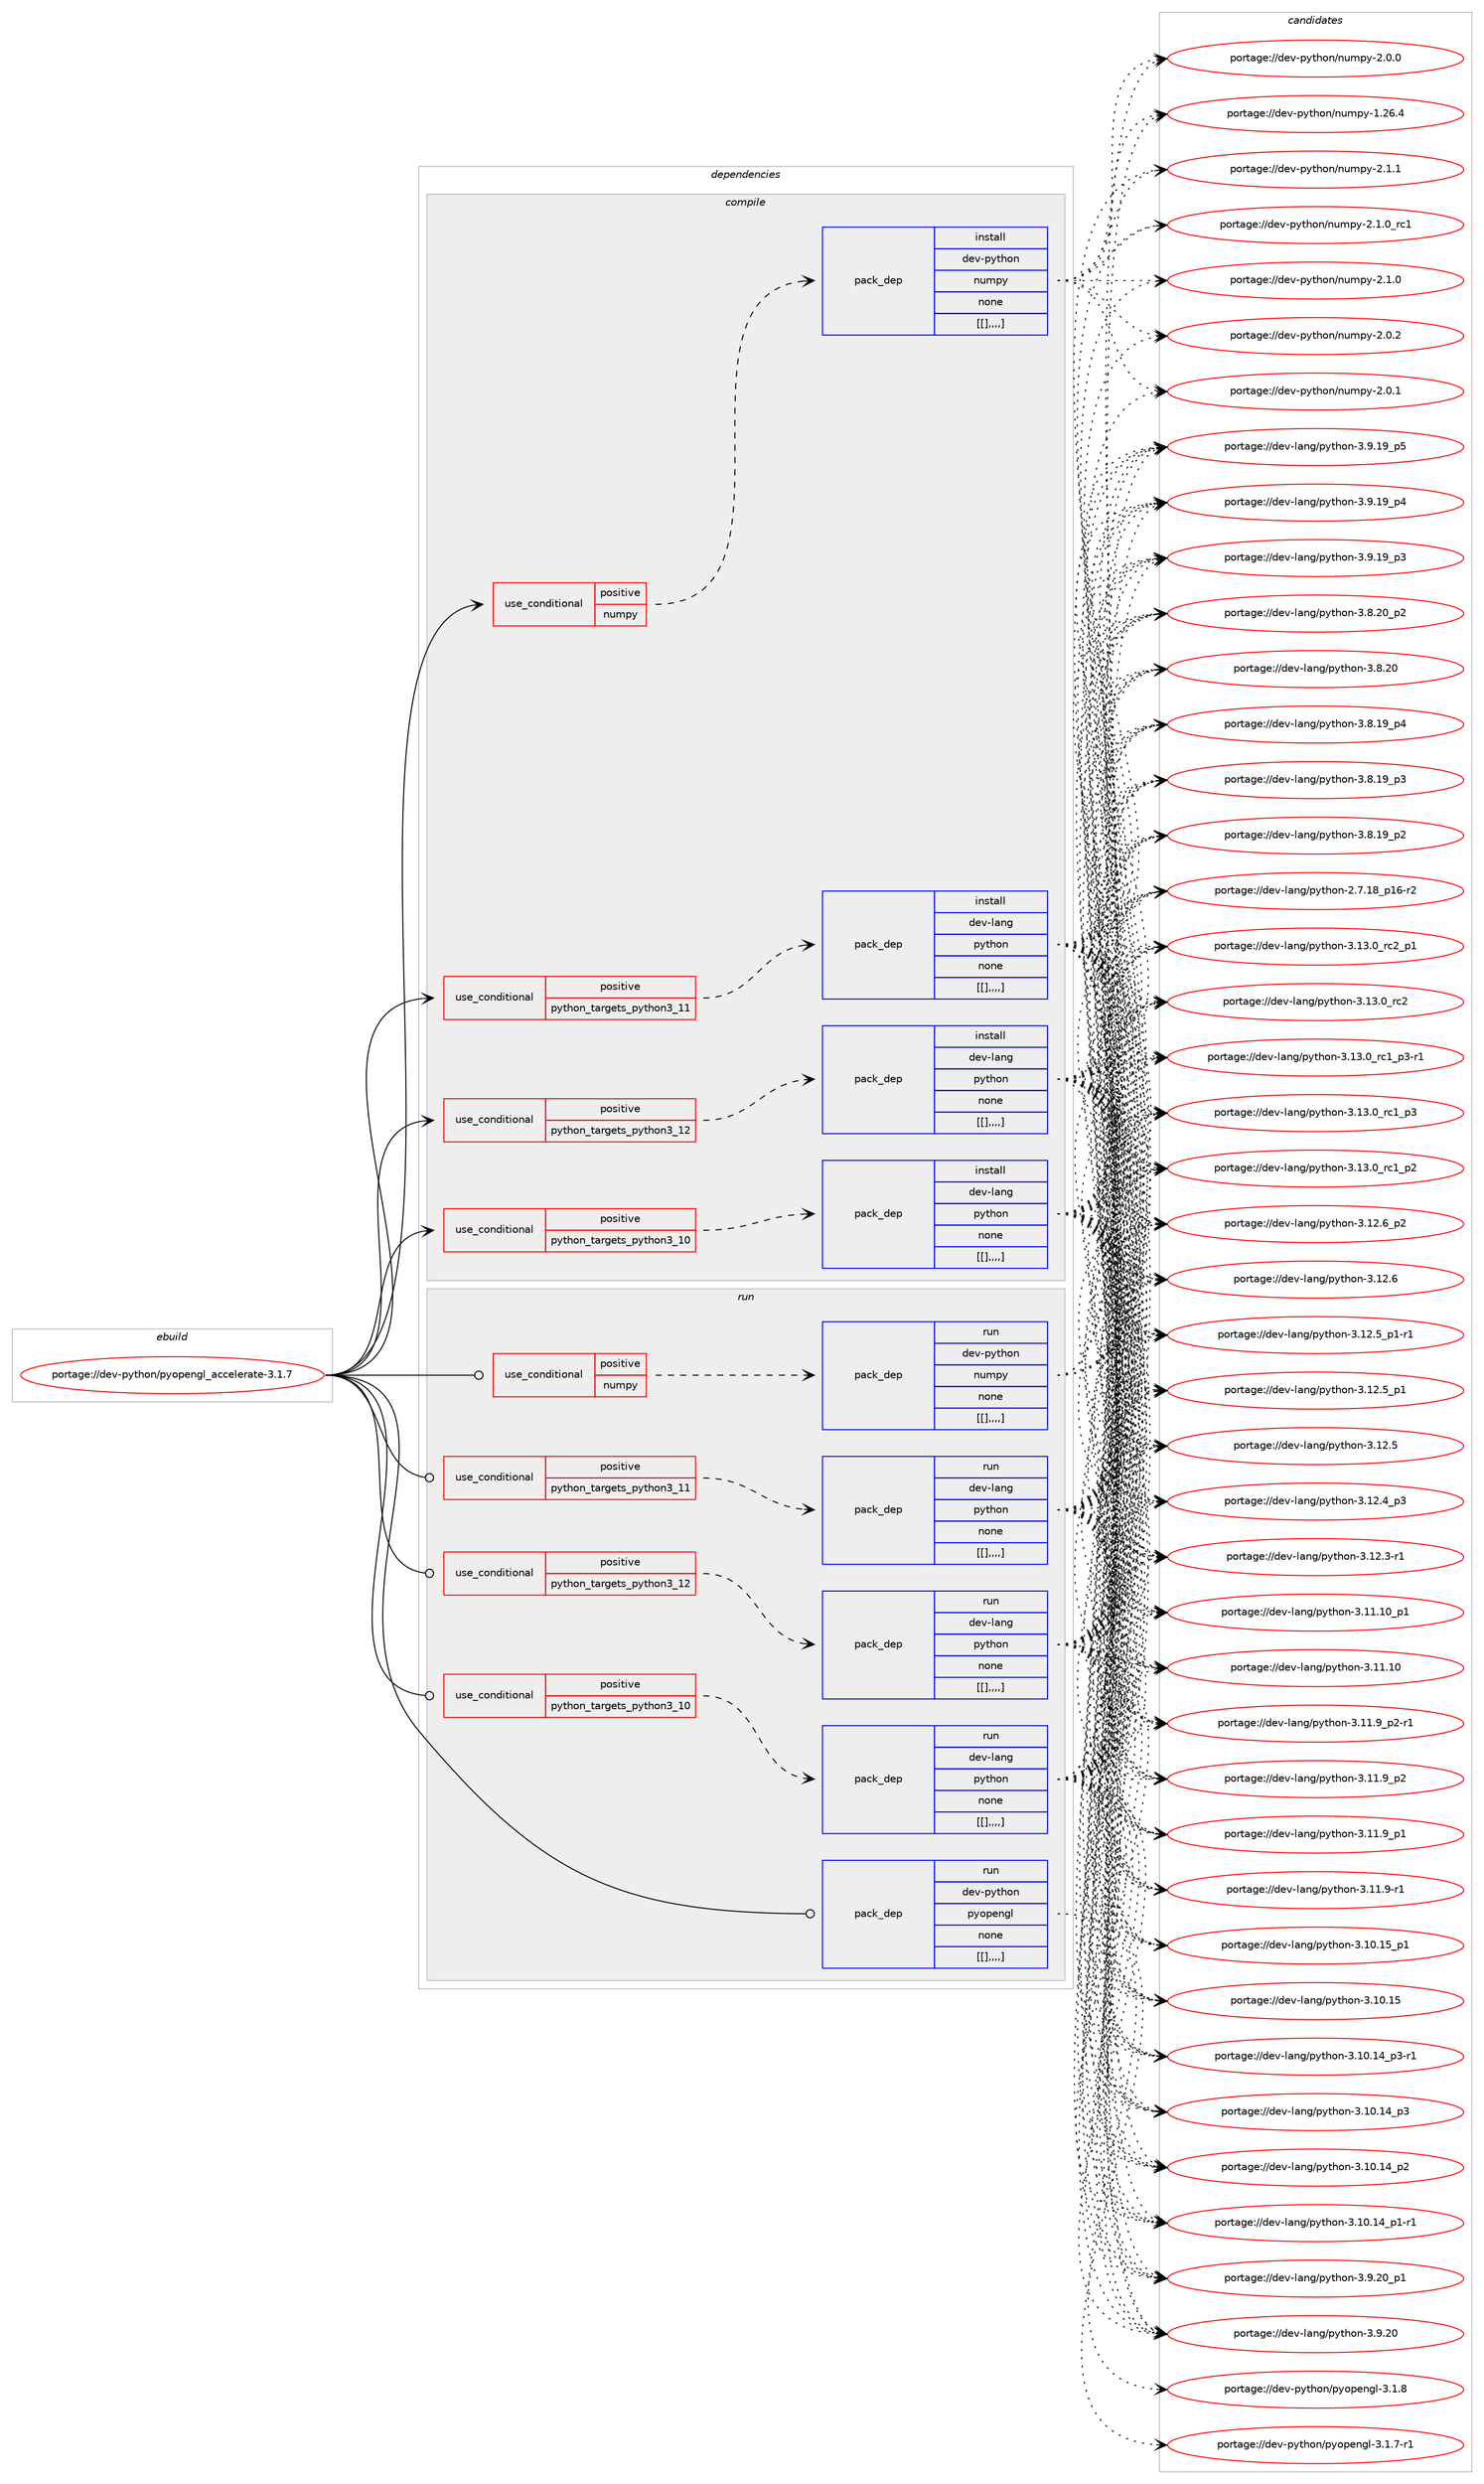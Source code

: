 digraph prolog {

# *************
# Graph options
# *************

newrank=true;
concentrate=true;
compound=true;
graph [rankdir=LR,fontname=Helvetica,fontsize=10,ranksep=1.5];#, ranksep=2.5, nodesep=0.2];
edge  [arrowhead=vee];
node  [fontname=Helvetica,fontsize=10];

# **********
# The ebuild
# **********

subgraph cluster_leftcol {
color=gray;
label=<<i>ebuild</i>>;
id [label="portage://dev-python/pyopengl_accelerate-3.1.7", color=red, width=4, href="../dev-python/pyopengl_accelerate-3.1.7.svg"];
}

# ****************
# The dependencies
# ****************

subgraph cluster_midcol {
color=gray;
label=<<i>dependencies</i>>;
subgraph cluster_compile {
fillcolor="#eeeeee";
style=filled;
label=<<i>compile</i>>;
subgraph cond38733 {
dependency159990 [label=<<TABLE BORDER="0" CELLBORDER="1" CELLSPACING="0" CELLPADDING="4"><TR><TD ROWSPAN="3" CELLPADDING="10">use_conditional</TD></TR><TR><TD>positive</TD></TR><TR><TD>numpy</TD></TR></TABLE>>, shape=none, color=red];
subgraph pack120032 {
dependency159991 [label=<<TABLE BORDER="0" CELLBORDER="1" CELLSPACING="0" CELLPADDING="4" WIDTH="220"><TR><TD ROWSPAN="6" CELLPADDING="30">pack_dep</TD></TR><TR><TD WIDTH="110">install</TD></TR><TR><TD>dev-python</TD></TR><TR><TD>numpy</TD></TR><TR><TD>none</TD></TR><TR><TD>[[],,,,]</TD></TR></TABLE>>, shape=none, color=blue];
}
dependency159990:e -> dependency159991:w [weight=20,style="dashed",arrowhead="vee"];
}
id:e -> dependency159990:w [weight=20,style="solid",arrowhead="vee"];
subgraph cond38734 {
dependency159992 [label=<<TABLE BORDER="0" CELLBORDER="1" CELLSPACING="0" CELLPADDING="4"><TR><TD ROWSPAN="3" CELLPADDING="10">use_conditional</TD></TR><TR><TD>positive</TD></TR><TR><TD>python_targets_python3_10</TD></TR></TABLE>>, shape=none, color=red];
subgraph pack120033 {
dependency159993 [label=<<TABLE BORDER="0" CELLBORDER="1" CELLSPACING="0" CELLPADDING="4" WIDTH="220"><TR><TD ROWSPAN="6" CELLPADDING="30">pack_dep</TD></TR><TR><TD WIDTH="110">install</TD></TR><TR><TD>dev-lang</TD></TR><TR><TD>python</TD></TR><TR><TD>none</TD></TR><TR><TD>[[],,,,]</TD></TR></TABLE>>, shape=none, color=blue];
}
dependency159992:e -> dependency159993:w [weight=20,style="dashed",arrowhead="vee"];
}
id:e -> dependency159992:w [weight=20,style="solid",arrowhead="vee"];
subgraph cond38735 {
dependency159994 [label=<<TABLE BORDER="0" CELLBORDER="1" CELLSPACING="0" CELLPADDING="4"><TR><TD ROWSPAN="3" CELLPADDING="10">use_conditional</TD></TR><TR><TD>positive</TD></TR><TR><TD>python_targets_python3_11</TD></TR></TABLE>>, shape=none, color=red];
subgraph pack120034 {
dependency159995 [label=<<TABLE BORDER="0" CELLBORDER="1" CELLSPACING="0" CELLPADDING="4" WIDTH="220"><TR><TD ROWSPAN="6" CELLPADDING="30">pack_dep</TD></TR><TR><TD WIDTH="110">install</TD></TR><TR><TD>dev-lang</TD></TR><TR><TD>python</TD></TR><TR><TD>none</TD></TR><TR><TD>[[],,,,]</TD></TR></TABLE>>, shape=none, color=blue];
}
dependency159994:e -> dependency159995:w [weight=20,style="dashed",arrowhead="vee"];
}
id:e -> dependency159994:w [weight=20,style="solid",arrowhead="vee"];
subgraph cond38736 {
dependency159996 [label=<<TABLE BORDER="0" CELLBORDER="1" CELLSPACING="0" CELLPADDING="4"><TR><TD ROWSPAN="3" CELLPADDING="10">use_conditional</TD></TR><TR><TD>positive</TD></TR><TR><TD>python_targets_python3_12</TD></TR></TABLE>>, shape=none, color=red];
subgraph pack120035 {
dependency159997 [label=<<TABLE BORDER="0" CELLBORDER="1" CELLSPACING="0" CELLPADDING="4" WIDTH="220"><TR><TD ROWSPAN="6" CELLPADDING="30">pack_dep</TD></TR><TR><TD WIDTH="110">install</TD></TR><TR><TD>dev-lang</TD></TR><TR><TD>python</TD></TR><TR><TD>none</TD></TR><TR><TD>[[],,,,]</TD></TR></TABLE>>, shape=none, color=blue];
}
dependency159996:e -> dependency159997:w [weight=20,style="dashed",arrowhead="vee"];
}
id:e -> dependency159996:w [weight=20,style="solid",arrowhead="vee"];
}
subgraph cluster_compileandrun {
fillcolor="#eeeeee";
style=filled;
label=<<i>compile and run</i>>;
}
subgraph cluster_run {
fillcolor="#eeeeee";
style=filled;
label=<<i>run</i>>;
subgraph cond38737 {
dependency159998 [label=<<TABLE BORDER="0" CELLBORDER="1" CELLSPACING="0" CELLPADDING="4"><TR><TD ROWSPAN="3" CELLPADDING="10">use_conditional</TD></TR><TR><TD>positive</TD></TR><TR><TD>numpy</TD></TR></TABLE>>, shape=none, color=red];
subgraph pack120036 {
dependency159999 [label=<<TABLE BORDER="0" CELLBORDER="1" CELLSPACING="0" CELLPADDING="4" WIDTH="220"><TR><TD ROWSPAN="6" CELLPADDING="30">pack_dep</TD></TR><TR><TD WIDTH="110">run</TD></TR><TR><TD>dev-python</TD></TR><TR><TD>numpy</TD></TR><TR><TD>none</TD></TR><TR><TD>[[],,,,]</TD></TR></TABLE>>, shape=none, color=blue];
}
dependency159998:e -> dependency159999:w [weight=20,style="dashed",arrowhead="vee"];
}
id:e -> dependency159998:w [weight=20,style="solid",arrowhead="odot"];
subgraph cond38738 {
dependency160000 [label=<<TABLE BORDER="0" CELLBORDER="1" CELLSPACING="0" CELLPADDING="4"><TR><TD ROWSPAN="3" CELLPADDING="10">use_conditional</TD></TR><TR><TD>positive</TD></TR><TR><TD>python_targets_python3_10</TD></TR></TABLE>>, shape=none, color=red];
subgraph pack120037 {
dependency160001 [label=<<TABLE BORDER="0" CELLBORDER="1" CELLSPACING="0" CELLPADDING="4" WIDTH="220"><TR><TD ROWSPAN="6" CELLPADDING="30">pack_dep</TD></TR><TR><TD WIDTH="110">run</TD></TR><TR><TD>dev-lang</TD></TR><TR><TD>python</TD></TR><TR><TD>none</TD></TR><TR><TD>[[],,,,]</TD></TR></TABLE>>, shape=none, color=blue];
}
dependency160000:e -> dependency160001:w [weight=20,style="dashed",arrowhead="vee"];
}
id:e -> dependency160000:w [weight=20,style="solid",arrowhead="odot"];
subgraph cond38739 {
dependency160002 [label=<<TABLE BORDER="0" CELLBORDER="1" CELLSPACING="0" CELLPADDING="4"><TR><TD ROWSPAN="3" CELLPADDING="10">use_conditional</TD></TR><TR><TD>positive</TD></TR><TR><TD>python_targets_python3_11</TD></TR></TABLE>>, shape=none, color=red];
subgraph pack120038 {
dependency160003 [label=<<TABLE BORDER="0" CELLBORDER="1" CELLSPACING="0" CELLPADDING="4" WIDTH="220"><TR><TD ROWSPAN="6" CELLPADDING="30">pack_dep</TD></TR><TR><TD WIDTH="110">run</TD></TR><TR><TD>dev-lang</TD></TR><TR><TD>python</TD></TR><TR><TD>none</TD></TR><TR><TD>[[],,,,]</TD></TR></TABLE>>, shape=none, color=blue];
}
dependency160002:e -> dependency160003:w [weight=20,style="dashed",arrowhead="vee"];
}
id:e -> dependency160002:w [weight=20,style="solid",arrowhead="odot"];
subgraph cond38740 {
dependency160004 [label=<<TABLE BORDER="0" CELLBORDER="1" CELLSPACING="0" CELLPADDING="4"><TR><TD ROWSPAN="3" CELLPADDING="10">use_conditional</TD></TR><TR><TD>positive</TD></TR><TR><TD>python_targets_python3_12</TD></TR></TABLE>>, shape=none, color=red];
subgraph pack120039 {
dependency160005 [label=<<TABLE BORDER="0" CELLBORDER="1" CELLSPACING="0" CELLPADDING="4" WIDTH="220"><TR><TD ROWSPAN="6" CELLPADDING="30">pack_dep</TD></TR><TR><TD WIDTH="110">run</TD></TR><TR><TD>dev-lang</TD></TR><TR><TD>python</TD></TR><TR><TD>none</TD></TR><TR><TD>[[],,,,]</TD></TR></TABLE>>, shape=none, color=blue];
}
dependency160004:e -> dependency160005:w [weight=20,style="dashed",arrowhead="vee"];
}
id:e -> dependency160004:w [weight=20,style="solid",arrowhead="odot"];
subgraph pack120040 {
dependency160006 [label=<<TABLE BORDER="0" CELLBORDER="1" CELLSPACING="0" CELLPADDING="4" WIDTH="220"><TR><TD ROWSPAN="6" CELLPADDING="30">pack_dep</TD></TR><TR><TD WIDTH="110">run</TD></TR><TR><TD>dev-python</TD></TR><TR><TD>pyopengl</TD></TR><TR><TD>none</TD></TR><TR><TD>[[],,,,]</TD></TR></TABLE>>, shape=none, color=blue];
}
id:e -> dependency160006:w [weight=20,style="solid",arrowhead="odot"];
}
}

# **************
# The candidates
# **************

subgraph cluster_choices {
rank=same;
color=gray;
label=<<i>candidates</i>>;

subgraph choice120032 {
color=black;
nodesep=1;
choice1001011184511212111610411111047110117109112121455046494649 [label="portage://dev-python/numpy-2.1.1", color=red, width=4,href="../dev-python/numpy-2.1.1.svg"];
choice1001011184511212111610411111047110117109112121455046494648951149949 [label="portage://dev-python/numpy-2.1.0_rc1", color=red, width=4,href="../dev-python/numpy-2.1.0_rc1.svg"];
choice1001011184511212111610411111047110117109112121455046494648 [label="portage://dev-python/numpy-2.1.0", color=red, width=4,href="../dev-python/numpy-2.1.0.svg"];
choice1001011184511212111610411111047110117109112121455046484650 [label="portage://dev-python/numpy-2.0.2", color=red, width=4,href="../dev-python/numpy-2.0.2.svg"];
choice1001011184511212111610411111047110117109112121455046484649 [label="portage://dev-python/numpy-2.0.1", color=red, width=4,href="../dev-python/numpy-2.0.1.svg"];
choice1001011184511212111610411111047110117109112121455046484648 [label="portage://dev-python/numpy-2.0.0", color=red, width=4,href="../dev-python/numpy-2.0.0.svg"];
choice100101118451121211161041111104711011710911212145494650544652 [label="portage://dev-python/numpy-1.26.4", color=red, width=4,href="../dev-python/numpy-1.26.4.svg"];
dependency159991:e -> choice1001011184511212111610411111047110117109112121455046494649:w [style=dotted,weight="100"];
dependency159991:e -> choice1001011184511212111610411111047110117109112121455046494648951149949:w [style=dotted,weight="100"];
dependency159991:e -> choice1001011184511212111610411111047110117109112121455046494648:w [style=dotted,weight="100"];
dependency159991:e -> choice1001011184511212111610411111047110117109112121455046484650:w [style=dotted,weight="100"];
dependency159991:e -> choice1001011184511212111610411111047110117109112121455046484649:w [style=dotted,weight="100"];
dependency159991:e -> choice1001011184511212111610411111047110117109112121455046484648:w [style=dotted,weight="100"];
dependency159991:e -> choice100101118451121211161041111104711011710911212145494650544652:w [style=dotted,weight="100"];
}
subgraph choice120033 {
color=black;
nodesep=1;
choice100101118451089711010347112121116104111110455146495146489511499509511249 [label="portage://dev-lang/python-3.13.0_rc2_p1", color=red, width=4,href="../dev-lang/python-3.13.0_rc2_p1.svg"];
choice10010111845108971101034711212111610411111045514649514648951149950 [label="portage://dev-lang/python-3.13.0_rc2", color=red, width=4,href="../dev-lang/python-3.13.0_rc2.svg"];
choice1001011184510897110103471121211161041111104551464951464895114994995112514511449 [label="portage://dev-lang/python-3.13.0_rc1_p3-r1", color=red, width=4,href="../dev-lang/python-3.13.0_rc1_p3-r1.svg"];
choice100101118451089711010347112121116104111110455146495146489511499499511251 [label="portage://dev-lang/python-3.13.0_rc1_p3", color=red, width=4,href="../dev-lang/python-3.13.0_rc1_p3.svg"];
choice100101118451089711010347112121116104111110455146495146489511499499511250 [label="portage://dev-lang/python-3.13.0_rc1_p2", color=red, width=4,href="../dev-lang/python-3.13.0_rc1_p2.svg"];
choice100101118451089711010347112121116104111110455146495046549511250 [label="portage://dev-lang/python-3.12.6_p2", color=red, width=4,href="../dev-lang/python-3.12.6_p2.svg"];
choice10010111845108971101034711212111610411111045514649504654 [label="portage://dev-lang/python-3.12.6", color=red, width=4,href="../dev-lang/python-3.12.6.svg"];
choice1001011184510897110103471121211161041111104551464950465395112494511449 [label="portage://dev-lang/python-3.12.5_p1-r1", color=red, width=4,href="../dev-lang/python-3.12.5_p1-r1.svg"];
choice100101118451089711010347112121116104111110455146495046539511249 [label="portage://dev-lang/python-3.12.5_p1", color=red, width=4,href="../dev-lang/python-3.12.5_p1.svg"];
choice10010111845108971101034711212111610411111045514649504653 [label="portage://dev-lang/python-3.12.5", color=red, width=4,href="../dev-lang/python-3.12.5.svg"];
choice100101118451089711010347112121116104111110455146495046529511251 [label="portage://dev-lang/python-3.12.4_p3", color=red, width=4,href="../dev-lang/python-3.12.4_p3.svg"];
choice100101118451089711010347112121116104111110455146495046514511449 [label="portage://dev-lang/python-3.12.3-r1", color=red, width=4,href="../dev-lang/python-3.12.3-r1.svg"];
choice10010111845108971101034711212111610411111045514649494649489511249 [label="portage://dev-lang/python-3.11.10_p1", color=red, width=4,href="../dev-lang/python-3.11.10_p1.svg"];
choice1001011184510897110103471121211161041111104551464949464948 [label="portage://dev-lang/python-3.11.10", color=red, width=4,href="../dev-lang/python-3.11.10.svg"];
choice1001011184510897110103471121211161041111104551464949465795112504511449 [label="portage://dev-lang/python-3.11.9_p2-r1", color=red, width=4,href="../dev-lang/python-3.11.9_p2-r1.svg"];
choice100101118451089711010347112121116104111110455146494946579511250 [label="portage://dev-lang/python-3.11.9_p2", color=red, width=4,href="../dev-lang/python-3.11.9_p2.svg"];
choice100101118451089711010347112121116104111110455146494946579511249 [label="portage://dev-lang/python-3.11.9_p1", color=red, width=4,href="../dev-lang/python-3.11.9_p1.svg"];
choice100101118451089711010347112121116104111110455146494946574511449 [label="portage://dev-lang/python-3.11.9-r1", color=red, width=4,href="../dev-lang/python-3.11.9-r1.svg"];
choice10010111845108971101034711212111610411111045514649484649539511249 [label="portage://dev-lang/python-3.10.15_p1", color=red, width=4,href="../dev-lang/python-3.10.15_p1.svg"];
choice1001011184510897110103471121211161041111104551464948464953 [label="portage://dev-lang/python-3.10.15", color=red, width=4,href="../dev-lang/python-3.10.15.svg"];
choice100101118451089711010347112121116104111110455146494846495295112514511449 [label="portage://dev-lang/python-3.10.14_p3-r1", color=red, width=4,href="../dev-lang/python-3.10.14_p3-r1.svg"];
choice10010111845108971101034711212111610411111045514649484649529511251 [label="portage://dev-lang/python-3.10.14_p3", color=red, width=4,href="../dev-lang/python-3.10.14_p3.svg"];
choice10010111845108971101034711212111610411111045514649484649529511250 [label="portage://dev-lang/python-3.10.14_p2", color=red, width=4,href="../dev-lang/python-3.10.14_p2.svg"];
choice100101118451089711010347112121116104111110455146494846495295112494511449 [label="portage://dev-lang/python-3.10.14_p1-r1", color=red, width=4,href="../dev-lang/python-3.10.14_p1-r1.svg"];
choice100101118451089711010347112121116104111110455146574650489511249 [label="portage://dev-lang/python-3.9.20_p1", color=red, width=4,href="../dev-lang/python-3.9.20_p1.svg"];
choice10010111845108971101034711212111610411111045514657465048 [label="portage://dev-lang/python-3.9.20", color=red, width=4,href="../dev-lang/python-3.9.20.svg"];
choice100101118451089711010347112121116104111110455146574649579511253 [label="portage://dev-lang/python-3.9.19_p5", color=red, width=4,href="../dev-lang/python-3.9.19_p5.svg"];
choice100101118451089711010347112121116104111110455146574649579511252 [label="portage://dev-lang/python-3.9.19_p4", color=red, width=4,href="../dev-lang/python-3.9.19_p4.svg"];
choice100101118451089711010347112121116104111110455146574649579511251 [label="portage://dev-lang/python-3.9.19_p3", color=red, width=4,href="../dev-lang/python-3.9.19_p3.svg"];
choice100101118451089711010347112121116104111110455146564650489511250 [label="portage://dev-lang/python-3.8.20_p2", color=red, width=4,href="../dev-lang/python-3.8.20_p2.svg"];
choice10010111845108971101034711212111610411111045514656465048 [label="portage://dev-lang/python-3.8.20", color=red, width=4,href="../dev-lang/python-3.8.20.svg"];
choice100101118451089711010347112121116104111110455146564649579511252 [label="portage://dev-lang/python-3.8.19_p4", color=red, width=4,href="../dev-lang/python-3.8.19_p4.svg"];
choice100101118451089711010347112121116104111110455146564649579511251 [label="portage://dev-lang/python-3.8.19_p3", color=red, width=4,href="../dev-lang/python-3.8.19_p3.svg"];
choice100101118451089711010347112121116104111110455146564649579511250 [label="portage://dev-lang/python-3.8.19_p2", color=red, width=4,href="../dev-lang/python-3.8.19_p2.svg"];
choice100101118451089711010347112121116104111110455046554649569511249544511450 [label="portage://dev-lang/python-2.7.18_p16-r2", color=red, width=4,href="../dev-lang/python-2.7.18_p16-r2.svg"];
dependency159993:e -> choice100101118451089711010347112121116104111110455146495146489511499509511249:w [style=dotted,weight="100"];
dependency159993:e -> choice10010111845108971101034711212111610411111045514649514648951149950:w [style=dotted,weight="100"];
dependency159993:e -> choice1001011184510897110103471121211161041111104551464951464895114994995112514511449:w [style=dotted,weight="100"];
dependency159993:e -> choice100101118451089711010347112121116104111110455146495146489511499499511251:w [style=dotted,weight="100"];
dependency159993:e -> choice100101118451089711010347112121116104111110455146495146489511499499511250:w [style=dotted,weight="100"];
dependency159993:e -> choice100101118451089711010347112121116104111110455146495046549511250:w [style=dotted,weight="100"];
dependency159993:e -> choice10010111845108971101034711212111610411111045514649504654:w [style=dotted,weight="100"];
dependency159993:e -> choice1001011184510897110103471121211161041111104551464950465395112494511449:w [style=dotted,weight="100"];
dependency159993:e -> choice100101118451089711010347112121116104111110455146495046539511249:w [style=dotted,weight="100"];
dependency159993:e -> choice10010111845108971101034711212111610411111045514649504653:w [style=dotted,weight="100"];
dependency159993:e -> choice100101118451089711010347112121116104111110455146495046529511251:w [style=dotted,weight="100"];
dependency159993:e -> choice100101118451089711010347112121116104111110455146495046514511449:w [style=dotted,weight="100"];
dependency159993:e -> choice10010111845108971101034711212111610411111045514649494649489511249:w [style=dotted,weight="100"];
dependency159993:e -> choice1001011184510897110103471121211161041111104551464949464948:w [style=dotted,weight="100"];
dependency159993:e -> choice1001011184510897110103471121211161041111104551464949465795112504511449:w [style=dotted,weight="100"];
dependency159993:e -> choice100101118451089711010347112121116104111110455146494946579511250:w [style=dotted,weight="100"];
dependency159993:e -> choice100101118451089711010347112121116104111110455146494946579511249:w [style=dotted,weight="100"];
dependency159993:e -> choice100101118451089711010347112121116104111110455146494946574511449:w [style=dotted,weight="100"];
dependency159993:e -> choice10010111845108971101034711212111610411111045514649484649539511249:w [style=dotted,weight="100"];
dependency159993:e -> choice1001011184510897110103471121211161041111104551464948464953:w [style=dotted,weight="100"];
dependency159993:e -> choice100101118451089711010347112121116104111110455146494846495295112514511449:w [style=dotted,weight="100"];
dependency159993:e -> choice10010111845108971101034711212111610411111045514649484649529511251:w [style=dotted,weight="100"];
dependency159993:e -> choice10010111845108971101034711212111610411111045514649484649529511250:w [style=dotted,weight="100"];
dependency159993:e -> choice100101118451089711010347112121116104111110455146494846495295112494511449:w [style=dotted,weight="100"];
dependency159993:e -> choice100101118451089711010347112121116104111110455146574650489511249:w [style=dotted,weight="100"];
dependency159993:e -> choice10010111845108971101034711212111610411111045514657465048:w [style=dotted,weight="100"];
dependency159993:e -> choice100101118451089711010347112121116104111110455146574649579511253:w [style=dotted,weight="100"];
dependency159993:e -> choice100101118451089711010347112121116104111110455146574649579511252:w [style=dotted,weight="100"];
dependency159993:e -> choice100101118451089711010347112121116104111110455146574649579511251:w [style=dotted,weight="100"];
dependency159993:e -> choice100101118451089711010347112121116104111110455146564650489511250:w [style=dotted,weight="100"];
dependency159993:e -> choice10010111845108971101034711212111610411111045514656465048:w [style=dotted,weight="100"];
dependency159993:e -> choice100101118451089711010347112121116104111110455146564649579511252:w [style=dotted,weight="100"];
dependency159993:e -> choice100101118451089711010347112121116104111110455146564649579511251:w [style=dotted,weight="100"];
dependency159993:e -> choice100101118451089711010347112121116104111110455146564649579511250:w [style=dotted,weight="100"];
dependency159993:e -> choice100101118451089711010347112121116104111110455046554649569511249544511450:w [style=dotted,weight="100"];
}
subgraph choice120034 {
color=black;
nodesep=1;
choice100101118451089711010347112121116104111110455146495146489511499509511249 [label="portage://dev-lang/python-3.13.0_rc2_p1", color=red, width=4,href="../dev-lang/python-3.13.0_rc2_p1.svg"];
choice10010111845108971101034711212111610411111045514649514648951149950 [label="portage://dev-lang/python-3.13.0_rc2", color=red, width=4,href="../dev-lang/python-3.13.0_rc2.svg"];
choice1001011184510897110103471121211161041111104551464951464895114994995112514511449 [label="portage://dev-lang/python-3.13.0_rc1_p3-r1", color=red, width=4,href="../dev-lang/python-3.13.0_rc1_p3-r1.svg"];
choice100101118451089711010347112121116104111110455146495146489511499499511251 [label="portage://dev-lang/python-3.13.0_rc1_p3", color=red, width=4,href="../dev-lang/python-3.13.0_rc1_p3.svg"];
choice100101118451089711010347112121116104111110455146495146489511499499511250 [label="portage://dev-lang/python-3.13.0_rc1_p2", color=red, width=4,href="../dev-lang/python-3.13.0_rc1_p2.svg"];
choice100101118451089711010347112121116104111110455146495046549511250 [label="portage://dev-lang/python-3.12.6_p2", color=red, width=4,href="../dev-lang/python-3.12.6_p2.svg"];
choice10010111845108971101034711212111610411111045514649504654 [label="portage://dev-lang/python-3.12.6", color=red, width=4,href="../dev-lang/python-3.12.6.svg"];
choice1001011184510897110103471121211161041111104551464950465395112494511449 [label="portage://dev-lang/python-3.12.5_p1-r1", color=red, width=4,href="../dev-lang/python-3.12.5_p1-r1.svg"];
choice100101118451089711010347112121116104111110455146495046539511249 [label="portage://dev-lang/python-3.12.5_p1", color=red, width=4,href="../dev-lang/python-3.12.5_p1.svg"];
choice10010111845108971101034711212111610411111045514649504653 [label="portage://dev-lang/python-3.12.5", color=red, width=4,href="../dev-lang/python-3.12.5.svg"];
choice100101118451089711010347112121116104111110455146495046529511251 [label="portage://dev-lang/python-3.12.4_p3", color=red, width=4,href="../dev-lang/python-3.12.4_p3.svg"];
choice100101118451089711010347112121116104111110455146495046514511449 [label="portage://dev-lang/python-3.12.3-r1", color=red, width=4,href="../dev-lang/python-3.12.3-r1.svg"];
choice10010111845108971101034711212111610411111045514649494649489511249 [label="portage://dev-lang/python-3.11.10_p1", color=red, width=4,href="../dev-lang/python-3.11.10_p1.svg"];
choice1001011184510897110103471121211161041111104551464949464948 [label="portage://dev-lang/python-3.11.10", color=red, width=4,href="../dev-lang/python-3.11.10.svg"];
choice1001011184510897110103471121211161041111104551464949465795112504511449 [label="portage://dev-lang/python-3.11.9_p2-r1", color=red, width=4,href="../dev-lang/python-3.11.9_p2-r1.svg"];
choice100101118451089711010347112121116104111110455146494946579511250 [label="portage://dev-lang/python-3.11.9_p2", color=red, width=4,href="../dev-lang/python-3.11.9_p2.svg"];
choice100101118451089711010347112121116104111110455146494946579511249 [label="portage://dev-lang/python-3.11.9_p1", color=red, width=4,href="../dev-lang/python-3.11.9_p1.svg"];
choice100101118451089711010347112121116104111110455146494946574511449 [label="portage://dev-lang/python-3.11.9-r1", color=red, width=4,href="../dev-lang/python-3.11.9-r1.svg"];
choice10010111845108971101034711212111610411111045514649484649539511249 [label="portage://dev-lang/python-3.10.15_p1", color=red, width=4,href="../dev-lang/python-3.10.15_p1.svg"];
choice1001011184510897110103471121211161041111104551464948464953 [label="portage://dev-lang/python-3.10.15", color=red, width=4,href="../dev-lang/python-3.10.15.svg"];
choice100101118451089711010347112121116104111110455146494846495295112514511449 [label="portage://dev-lang/python-3.10.14_p3-r1", color=red, width=4,href="../dev-lang/python-3.10.14_p3-r1.svg"];
choice10010111845108971101034711212111610411111045514649484649529511251 [label="portage://dev-lang/python-3.10.14_p3", color=red, width=4,href="../dev-lang/python-3.10.14_p3.svg"];
choice10010111845108971101034711212111610411111045514649484649529511250 [label="portage://dev-lang/python-3.10.14_p2", color=red, width=4,href="../dev-lang/python-3.10.14_p2.svg"];
choice100101118451089711010347112121116104111110455146494846495295112494511449 [label="portage://dev-lang/python-3.10.14_p1-r1", color=red, width=4,href="../dev-lang/python-3.10.14_p1-r1.svg"];
choice100101118451089711010347112121116104111110455146574650489511249 [label="portage://dev-lang/python-3.9.20_p1", color=red, width=4,href="../dev-lang/python-3.9.20_p1.svg"];
choice10010111845108971101034711212111610411111045514657465048 [label="portage://dev-lang/python-3.9.20", color=red, width=4,href="../dev-lang/python-3.9.20.svg"];
choice100101118451089711010347112121116104111110455146574649579511253 [label="portage://dev-lang/python-3.9.19_p5", color=red, width=4,href="../dev-lang/python-3.9.19_p5.svg"];
choice100101118451089711010347112121116104111110455146574649579511252 [label="portage://dev-lang/python-3.9.19_p4", color=red, width=4,href="../dev-lang/python-3.9.19_p4.svg"];
choice100101118451089711010347112121116104111110455146574649579511251 [label="portage://dev-lang/python-3.9.19_p3", color=red, width=4,href="../dev-lang/python-3.9.19_p3.svg"];
choice100101118451089711010347112121116104111110455146564650489511250 [label="portage://dev-lang/python-3.8.20_p2", color=red, width=4,href="../dev-lang/python-3.8.20_p2.svg"];
choice10010111845108971101034711212111610411111045514656465048 [label="portage://dev-lang/python-3.8.20", color=red, width=4,href="../dev-lang/python-3.8.20.svg"];
choice100101118451089711010347112121116104111110455146564649579511252 [label="portage://dev-lang/python-3.8.19_p4", color=red, width=4,href="../dev-lang/python-3.8.19_p4.svg"];
choice100101118451089711010347112121116104111110455146564649579511251 [label="portage://dev-lang/python-3.8.19_p3", color=red, width=4,href="../dev-lang/python-3.8.19_p3.svg"];
choice100101118451089711010347112121116104111110455146564649579511250 [label="portage://dev-lang/python-3.8.19_p2", color=red, width=4,href="../dev-lang/python-3.8.19_p2.svg"];
choice100101118451089711010347112121116104111110455046554649569511249544511450 [label="portage://dev-lang/python-2.7.18_p16-r2", color=red, width=4,href="../dev-lang/python-2.7.18_p16-r2.svg"];
dependency159995:e -> choice100101118451089711010347112121116104111110455146495146489511499509511249:w [style=dotted,weight="100"];
dependency159995:e -> choice10010111845108971101034711212111610411111045514649514648951149950:w [style=dotted,weight="100"];
dependency159995:e -> choice1001011184510897110103471121211161041111104551464951464895114994995112514511449:w [style=dotted,weight="100"];
dependency159995:e -> choice100101118451089711010347112121116104111110455146495146489511499499511251:w [style=dotted,weight="100"];
dependency159995:e -> choice100101118451089711010347112121116104111110455146495146489511499499511250:w [style=dotted,weight="100"];
dependency159995:e -> choice100101118451089711010347112121116104111110455146495046549511250:w [style=dotted,weight="100"];
dependency159995:e -> choice10010111845108971101034711212111610411111045514649504654:w [style=dotted,weight="100"];
dependency159995:e -> choice1001011184510897110103471121211161041111104551464950465395112494511449:w [style=dotted,weight="100"];
dependency159995:e -> choice100101118451089711010347112121116104111110455146495046539511249:w [style=dotted,weight="100"];
dependency159995:e -> choice10010111845108971101034711212111610411111045514649504653:w [style=dotted,weight="100"];
dependency159995:e -> choice100101118451089711010347112121116104111110455146495046529511251:w [style=dotted,weight="100"];
dependency159995:e -> choice100101118451089711010347112121116104111110455146495046514511449:w [style=dotted,weight="100"];
dependency159995:e -> choice10010111845108971101034711212111610411111045514649494649489511249:w [style=dotted,weight="100"];
dependency159995:e -> choice1001011184510897110103471121211161041111104551464949464948:w [style=dotted,weight="100"];
dependency159995:e -> choice1001011184510897110103471121211161041111104551464949465795112504511449:w [style=dotted,weight="100"];
dependency159995:e -> choice100101118451089711010347112121116104111110455146494946579511250:w [style=dotted,weight="100"];
dependency159995:e -> choice100101118451089711010347112121116104111110455146494946579511249:w [style=dotted,weight="100"];
dependency159995:e -> choice100101118451089711010347112121116104111110455146494946574511449:w [style=dotted,weight="100"];
dependency159995:e -> choice10010111845108971101034711212111610411111045514649484649539511249:w [style=dotted,weight="100"];
dependency159995:e -> choice1001011184510897110103471121211161041111104551464948464953:w [style=dotted,weight="100"];
dependency159995:e -> choice100101118451089711010347112121116104111110455146494846495295112514511449:w [style=dotted,weight="100"];
dependency159995:e -> choice10010111845108971101034711212111610411111045514649484649529511251:w [style=dotted,weight="100"];
dependency159995:e -> choice10010111845108971101034711212111610411111045514649484649529511250:w [style=dotted,weight="100"];
dependency159995:e -> choice100101118451089711010347112121116104111110455146494846495295112494511449:w [style=dotted,weight="100"];
dependency159995:e -> choice100101118451089711010347112121116104111110455146574650489511249:w [style=dotted,weight="100"];
dependency159995:e -> choice10010111845108971101034711212111610411111045514657465048:w [style=dotted,weight="100"];
dependency159995:e -> choice100101118451089711010347112121116104111110455146574649579511253:w [style=dotted,weight="100"];
dependency159995:e -> choice100101118451089711010347112121116104111110455146574649579511252:w [style=dotted,weight="100"];
dependency159995:e -> choice100101118451089711010347112121116104111110455146574649579511251:w [style=dotted,weight="100"];
dependency159995:e -> choice100101118451089711010347112121116104111110455146564650489511250:w [style=dotted,weight="100"];
dependency159995:e -> choice10010111845108971101034711212111610411111045514656465048:w [style=dotted,weight="100"];
dependency159995:e -> choice100101118451089711010347112121116104111110455146564649579511252:w [style=dotted,weight="100"];
dependency159995:e -> choice100101118451089711010347112121116104111110455146564649579511251:w [style=dotted,weight="100"];
dependency159995:e -> choice100101118451089711010347112121116104111110455146564649579511250:w [style=dotted,weight="100"];
dependency159995:e -> choice100101118451089711010347112121116104111110455046554649569511249544511450:w [style=dotted,weight="100"];
}
subgraph choice120035 {
color=black;
nodesep=1;
choice100101118451089711010347112121116104111110455146495146489511499509511249 [label="portage://dev-lang/python-3.13.0_rc2_p1", color=red, width=4,href="../dev-lang/python-3.13.0_rc2_p1.svg"];
choice10010111845108971101034711212111610411111045514649514648951149950 [label="portage://dev-lang/python-3.13.0_rc2", color=red, width=4,href="../dev-lang/python-3.13.0_rc2.svg"];
choice1001011184510897110103471121211161041111104551464951464895114994995112514511449 [label="portage://dev-lang/python-3.13.0_rc1_p3-r1", color=red, width=4,href="../dev-lang/python-3.13.0_rc1_p3-r1.svg"];
choice100101118451089711010347112121116104111110455146495146489511499499511251 [label="portage://dev-lang/python-3.13.0_rc1_p3", color=red, width=4,href="../dev-lang/python-3.13.0_rc1_p3.svg"];
choice100101118451089711010347112121116104111110455146495146489511499499511250 [label="portage://dev-lang/python-3.13.0_rc1_p2", color=red, width=4,href="../dev-lang/python-3.13.0_rc1_p2.svg"];
choice100101118451089711010347112121116104111110455146495046549511250 [label="portage://dev-lang/python-3.12.6_p2", color=red, width=4,href="../dev-lang/python-3.12.6_p2.svg"];
choice10010111845108971101034711212111610411111045514649504654 [label="portage://dev-lang/python-3.12.6", color=red, width=4,href="../dev-lang/python-3.12.6.svg"];
choice1001011184510897110103471121211161041111104551464950465395112494511449 [label="portage://dev-lang/python-3.12.5_p1-r1", color=red, width=4,href="../dev-lang/python-3.12.5_p1-r1.svg"];
choice100101118451089711010347112121116104111110455146495046539511249 [label="portage://dev-lang/python-3.12.5_p1", color=red, width=4,href="../dev-lang/python-3.12.5_p1.svg"];
choice10010111845108971101034711212111610411111045514649504653 [label="portage://dev-lang/python-3.12.5", color=red, width=4,href="../dev-lang/python-3.12.5.svg"];
choice100101118451089711010347112121116104111110455146495046529511251 [label="portage://dev-lang/python-3.12.4_p3", color=red, width=4,href="../dev-lang/python-3.12.4_p3.svg"];
choice100101118451089711010347112121116104111110455146495046514511449 [label="portage://dev-lang/python-3.12.3-r1", color=red, width=4,href="../dev-lang/python-3.12.3-r1.svg"];
choice10010111845108971101034711212111610411111045514649494649489511249 [label="portage://dev-lang/python-3.11.10_p1", color=red, width=4,href="../dev-lang/python-3.11.10_p1.svg"];
choice1001011184510897110103471121211161041111104551464949464948 [label="portage://dev-lang/python-3.11.10", color=red, width=4,href="../dev-lang/python-3.11.10.svg"];
choice1001011184510897110103471121211161041111104551464949465795112504511449 [label="portage://dev-lang/python-3.11.9_p2-r1", color=red, width=4,href="../dev-lang/python-3.11.9_p2-r1.svg"];
choice100101118451089711010347112121116104111110455146494946579511250 [label="portage://dev-lang/python-3.11.9_p2", color=red, width=4,href="../dev-lang/python-3.11.9_p2.svg"];
choice100101118451089711010347112121116104111110455146494946579511249 [label="portage://dev-lang/python-3.11.9_p1", color=red, width=4,href="../dev-lang/python-3.11.9_p1.svg"];
choice100101118451089711010347112121116104111110455146494946574511449 [label="portage://dev-lang/python-3.11.9-r1", color=red, width=4,href="../dev-lang/python-3.11.9-r1.svg"];
choice10010111845108971101034711212111610411111045514649484649539511249 [label="portage://dev-lang/python-3.10.15_p1", color=red, width=4,href="../dev-lang/python-3.10.15_p1.svg"];
choice1001011184510897110103471121211161041111104551464948464953 [label="portage://dev-lang/python-3.10.15", color=red, width=4,href="../dev-lang/python-3.10.15.svg"];
choice100101118451089711010347112121116104111110455146494846495295112514511449 [label="portage://dev-lang/python-3.10.14_p3-r1", color=red, width=4,href="../dev-lang/python-3.10.14_p3-r1.svg"];
choice10010111845108971101034711212111610411111045514649484649529511251 [label="portage://dev-lang/python-3.10.14_p3", color=red, width=4,href="../dev-lang/python-3.10.14_p3.svg"];
choice10010111845108971101034711212111610411111045514649484649529511250 [label="portage://dev-lang/python-3.10.14_p2", color=red, width=4,href="../dev-lang/python-3.10.14_p2.svg"];
choice100101118451089711010347112121116104111110455146494846495295112494511449 [label="portage://dev-lang/python-3.10.14_p1-r1", color=red, width=4,href="../dev-lang/python-3.10.14_p1-r1.svg"];
choice100101118451089711010347112121116104111110455146574650489511249 [label="portage://dev-lang/python-3.9.20_p1", color=red, width=4,href="../dev-lang/python-3.9.20_p1.svg"];
choice10010111845108971101034711212111610411111045514657465048 [label="portage://dev-lang/python-3.9.20", color=red, width=4,href="../dev-lang/python-3.9.20.svg"];
choice100101118451089711010347112121116104111110455146574649579511253 [label="portage://dev-lang/python-3.9.19_p5", color=red, width=4,href="../dev-lang/python-3.9.19_p5.svg"];
choice100101118451089711010347112121116104111110455146574649579511252 [label="portage://dev-lang/python-3.9.19_p4", color=red, width=4,href="../dev-lang/python-3.9.19_p4.svg"];
choice100101118451089711010347112121116104111110455146574649579511251 [label="portage://dev-lang/python-3.9.19_p3", color=red, width=4,href="../dev-lang/python-3.9.19_p3.svg"];
choice100101118451089711010347112121116104111110455146564650489511250 [label="portage://dev-lang/python-3.8.20_p2", color=red, width=4,href="../dev-lang/python-3.8.20_p2.svg"];
choice10010111845108971101034711212111610411111045514656465048 [label="portage://dev-lang/python-3.8.20", color=red, width=4,href="../dev-lang/python-3.8.20.svg"];
choice100101118451089711010347112121116104111110455146564649579511252 [label="portage://dev-lang/python-3.8.19_p4", color=red, width=4,href="../dev-lang/python-3.8.19_p4.svg"];
choice100101118451089711010347112121116104111110455146564649579511251 [label="portage://dev-lang/python-3.8.19_p3", color=red, width=4,href="../dev-lang/python-3.8.19_p3.svg"];
choice100101118451089711010347112121116104111110455146564649579511250 [label="portage://dev-lang/python-3.8.19_p2", color=red, width=4,href="../dev-lang/python-3.8.19_p2.svg"];
choice100101118451089711010347112121116104111110455046554649569511249544511450 [label="portage://dev-lang/python-2.7.18_p16-r2", color=red, width=4,href="../dev-lang/python-2.7.18_p16-r2.svg"];
dependency159997:e -> choice100101118451089711010347112121116104111110455146495146489511499509511249:w [style=dotted,weight="100"];
dependency159997:e -> choice10010111845108971101034711212111610411111045514649514648951149950:w [style=dotted,weight="100"];
dependency159997:e -> choice1001011184510897110103471121211161041111104551464951464895114994995112514511449:w [style=dotted,weight="100"];
dependency159997:e -> choice100101118451089711010347112121116104111110455146495146489511499499511251:w [style=dotted,weight="100"];
dependency159997:e -> choice100101118451089711010347112121116104111110455146495146489511499499511250:w [style=dotted,weight="100"];
dependency159997:e -> choice100101118451089711010347112121116104111110455146495046549511250:w [style=dotted,weight="100"];
dependency159997:e -> choice10010111845108971101034711212111610411111045514649504654:w [style=dotted,weight="100"];
dependency159997:e -> choice1001011184510897110103471121211161041111104551464950465395112494511449:w [style=dotted,weight="100"];
dependency159997:e -> choice100101118451089711010347112121116104111110455146495046539511249:w [style=dotted,weight="100"];
dependency159997:e -> choice10010111845108971101034711212111610411111045514649504653:w [style=dotted,weight="100"];
dependency159997:e -> choice100101118451089711010347112121116104111110455146495046529511251:w [style=dotted,weight="100"];
dependency159997:e -> choice100101118451089711010347112121116104111110455146495046514511449:w [style=dotted,weight="100"];
dependency159997:e -> choice10010111845108971101034711212111610411111045514649494649489511249:w [style=dotted,weight="100"];
dependency159997:e -> choice1001011184510897110103471121211161041111104551464949464948:w [style=dotted,weight="100"];
dependency159997:e -> choice1001011184510897110103471121211161041111104551464949465795112504511449:w [style=dotted,weight="100"];
dependency159997:e -> choice100101118451089711010347112121116104111110455146494946579511250:w [style=dotted,weight="100"];
dependency159997:e -> choice100101118451089711010347112121116104111110455146494946579511249:w [style=dotted,weight="100"];
dependency159997:e -> choice100101118451089711010347112121116104111110455146494946574511449:w [style=dotted,weight="100"];
dependency159997:e -> choice10010111845108971101034711212111610411111045514649484649539511249:w [style=dotted,weight="100"];
dependency159997:e -> choice1001011184510897110103471121211161041111104551464948464953:w [style=dotted,weight="100"];
dependency159997:e -> choice100101118451089711010347112121116104111110455146494846495295112514511449:w [style=dotted,weight="100"];
dependency159997:e -> choice10010111845108971101034711212111610411111045514649484649529511251:w [style=dotted,weight="100"];
dependency159997:e -> choice10010111845108971101034711212111610411111045514649484649529511250:w [style=dotted,weight="100"];
dependency159997:e -> choice100101118451089711010347112121116104111110455146494846495295112494511449:w [style=dotted,weight="100"];
dependency159997:e -> choice100101118451089711010347112121116104111110455146574650489511249:w [style=dotted,weight="100"];
dependency159997:e -> choice10010111845108971101034711212111610411111045514657465048:w [style=dotted,weight="100"];
dependency159997:e -> choice100101118451089711010347112121116104111110455146574649579511253:w [style=dotted,weight="100"];
dependency159997:e -> choice100101118451089711010347112121116104111110455146574649579511252:w [style=dotted,weight="100"];
dependency159997:e -> choice100101118451089711010347112121116104111110455146574649579511251:w [style=dotted,weight="100"];
dependency159997:e -> choice100101118451089711010347112121116104111110455146564650489511250:w [style=dotted,weight="100"];
dependency159997:e -> choice10010111845108971101034711212111610411111045514656465048:w [style=dotted,weight="100"];
dependency159997:e -> choice100101118451089711010347112121116104111110455146564649579511252:w [style=dotted,weight="100"];
dependency159997:e -> choice100101118451089711010347112121116104111110455146564649579511251:w [style=dotted,weight="100"];
dependency159997:e -> choice100101118451089711010347112121116104111110455146564649579511250:w [style=dotted,weight="100"];
dependency159997:e -> choice100101118451089711010347112121116104111110455046554649569511249544511450:w [style=dotted,weight="100"];
}
subgraph choice120036 {
color=black;
nodesep=1;
choice1001011184511212111610411111047110117109112121455046494649 [label="portage://dev-python/numpy-2.1.1", color=red, width=4,href="../dev-python/numpy-2.1.1.svg"];
choice1001011184511212111610411111047110117109112121455046494648951149949 [label="portage://dev-python/numpy-2.1.0_rc1", color=red, width=4,href="../dev-python/numpy-2.1.0_rc1.svg"];
choice1001011184511212111610411111047110117109112121455046494648 [label="portage://dev-python/numpy-2.1.0", color=red, width=4,href="../dev-python/numpy-2.1.0.svg"];
choice1001011184511212111610411111047110117109112121455046484650 [label="portage://dev-python/numpy-2.0.2", color=red, width=4,href="../dev-python/numpy-2.0.2.svg"];
choice1001011184511212111610411111047110117109112121455046484649 [label="portage://dev-python/numpy-2.0.1", color=red, width=4,href="../dev-python/numpy-2.0.1.svg"];
choice1001011184511212111610411111047110117109112121455046484648 [label="portage://dev-python/numpy-2.0.0", color=red, width=4,href="../dev-python/numpy-2.0.0.svg"];
choice100101118451121211161041111104711011710911212145494650544652 [label="portage://dev-python/numpy-1.26.4", color=red, width=4,href="../dev-python/numpy-1.26.4.svg"];
dependency159999:e -> choice1001011184511212111610411111047110117109112121455046494649:w [style=dotted,weight="100"];
dependency159999:e -> choice1001011184511212111610411111047110117109112121455046494648951149949:w [style=dotted,weight="100"];
dependency159999:e -> choice1001011184511212111610411111047110117109112121455046494648:w [style=dotted,weight="100"];
dependency159999:e -> choice1001011184511212111610411111047110117109112121455046484650:w [style=dotted,weight="100"];
dependency159999:e -> choice1001011184511212111610411111047110117109112121455046484649:w [style=dotted,weight="100"];
dependency159999:e -> choice1001011184511212111610411111047110117109112121455046484648:w [style=dotted,weight="100"];
dependency159999:e -> choice100101118451121211161041111104711011710911212145494650544652:w [style=dotted,weight="100"];
}
subgraph choice120037 {
color=black;
nodesep=1;
choice100101118451089711010347112121116104111110455146495146489511499509511249 [label="portage://dev-lang/python-3.13.0_rc2_p1", color=red, width=4,href="../dev-lang/python-3.13.0_rc2_p1.svg"];
choice10010111845108971101034711212111610411111045514649514648951149950 [label="portage://dev-lang/python-3.13.0_rc2", color=red, width=4,href="../dev-lang/python-3.13.0_rc2.svg"];
choice1001011184510897110103471121211161041111104551464951464895114994995112514511449 [label="portage://dev-lang/python-3.13.0_rc1_p3-r1", color=red, width=4,href="../dev-lang/python-3.13.0_rc1_p3-r1.svg"];
choice100101118451089711010347112121116104111110455146495146489511499499511251 [label="portage://dev-lang/python-3.13.0_rc1_p3", color=red, width=4,href="../dev-lang/python-3.13.0_rc1_p3.svg"];
choice100101118451089711010347112121116104111110455146495146489511499499511250 [label="portage://dev-lang/python-3.13.0_rc1_p2", color=red, width=4,href="../dev-lang/python-3.13.0_rc1_p2.svg"];
choice100101118451089711010347112121116104111110455146495046549511250 [label="portage://dev-lang/python-3.12.6_p2", color=red, width=4,href="../dev-lang/python-3.12.6_p2.svg"];
choice10010111845108971101034711212111610411111045514649504654 [label="portage://dev-lang/python-3.12.6", color=red, width=4,href="../dev-lang/python-3.12.6.svg"];
choice1001011184510897110103471121211161041111104551464950465395112494511449 [label="portage://dev-lang/python-3.12.5_p1-r1", color=red, width=4,href="../dev-lang/python-3.12.5_p1-r1.svg"];
choice100101118451089711010347112121116104111110455146495046539511249 [label="portage://dev-lang/python-3.12.5_p1", color=red, width=4,href="../dev-lang/python-3.12.5_p1.svg"];
choice10010111845108971101034711212111610411111045514649504653 [label="portage://dev-lang/python-3.12.5", color=red, width=4,href="../dev-lang/python-3.12.5.svg"];
choice100101118451089711010347112121116104111110455146495046529511251 [label="portage://dev-lang/python-3.12.4_p3", color=red, width=4,href="../dev-lang/python-3.12.4_p3.svg"];
choice100101118451089711010347112121116104111110455146495046514511449 [label="portage://dev-lang/python-3.12.3-r1", color=red, width=4,href="../dev-lang/python-3.12.3-r1.svg"];
choice10010111845108971101034711212111610411111045514649494649489511249 [label="portage://dev-lang/python-3.11.10_p1", color=red, width=4,href="../dev-lang/python-3.11.10_p1.svg"];
choice1001011184510897110103471121211161041111104551464949464948 [label="portage://dev-lang/python-3.11.10", color=red, width=4,href="../dev-lang/python-3.11.10.svg"];
choice1001011184510897110103471121211161041111104551464949465795112504511449 [label="portage://dev-lang/python-3.11.9_p2-r1", color=red, width=4,href="../dev-lang/python-3.11.9_p2-r1.svg"];
choice100101118451089711010347112121116104111110455146494946579511250 [label="portage://dev-lang/python-3.11.9_p2", color=red, width=4,href="../dev-lang/python-3.11.9_p2.svg"];
choice100101118451089711010347112121116104111110455146494946579511249 [label="portage://dev-lang/python-3.11.9_p1", color=red, width=4,href="../dev-lang/python-3.11.9_p1.svg"];
choice100101118451089711010347112121116104111110455146494946574511449 [label="portage://dev-lang/python-3.11.9-r1", color=red, width=4,href="../dev-lang/python-3.11.9-r1.svg"];
choice10010111845108971101034711212111610411111045514649484649539511249 [label="portage://dev-lang/python-3.10.15_p1", color=red, width=4,href="../dev-lang/python-3.10.15_p1.svg"];
choice1001011184510897110103471121211161041111104551464948464953 [label="portage://dev-lang/python-3.10.15", color=red, width=4,href="../dev-lang/python-3.10.15.svg"];
choice100101118451089711010347112121116104111110455146494846495295112514511449 [label="portage://dev-lang/python-3.10.14_p3-r1", color=red, width=4,href="../dev-lang/python-3.10.14_p3-r1.svg"];
choice10010111845108971101034711212111610411111045514649484649529511251 [label="portage://dev-lang/python-3.10.14_p3", color=red, width=4,href="../dev-lang/python-3.10.14_p3.svg"];
choice10010111845108971101034711212111610411111045514649484649529511250 [label="portage://dev-lang/python-3.10.14_p2", color=red, width=4,href="../dev-lang/python-3.10.14_p2.svg"];
choice100101118451089711010347112121116104111110455146494846495295112494511449 [label="portage://dev-lang/python-3.10.14_p1-r1", color=red, width=4,href="../dev-lang/python-3.10.14_p1-r1.svg"];
choice100101118451089711010347112121116104111110455146574650489511249 [label="portage://dev-lang/python-3.9.20_p1", color=red, width=4,href="../dev-lang/python-3.9.20_p1.svg"];
choice10010111845108971101034711212111610411111045514657465048 [label="portage://dev-lang/python-3.9.20", color=red, width=4,href="../dev-lang/python-3.9.20.svg"];
choice100101118451089711010347112121116104111110455146574649579511253 [label="portage://dev-lang/python-3.9.19_p5", color=red, width=4,href="../dev-lang/python-3.9.19_p5.svg"];
choice100101118451089711010347112121116104111110455146574649579511252 [label="portage://dev-lang/python-3.9.19_p4", color=red, width=4,href="../dev-lang/python-3.9.19_p4.svg"];
choice100101118451089711010347112121116104111110455146574649579511251 [label="portage://dev-lang/python-3.9.19_p3", color=red, width=4,href="../dev-lang/python-3.9.19_p3.svg"];
choice100101118451089711010347112121116104111110455146564650489511250 [label="portage://dev-lang/python-3.8.20_p2", color=red, width=4,href="../dev-lang/python-3.8.20_p2.svg"];
choice10010111845108971101034711212111610411111045514656465048 [label="portage://dev-lang/python-3.8.20", color=red, width=4,href="../dev-lang/python-3.8.20.svg"];
choice100101118451089711010347112121116104111110455146564649579511252 [label="portage://dev-lang/python-3.8.19_p4", color=red, width=4,href="../dev-lang/python-3.8.19_p4.svg"];
choice100101118451089711010347112121116104111110455146564649579511251 [label="portage://dev-lang/python-3.8.19_p3", color=red, width=4,href="../dev-lang/python-3.8.19_p3.svg"];
choice100101118451089711010347112121116104111110455146564649579511250 [label="portage://dev-lang/python-3.8.19_p2", color=red, width=4,href="../dev-lang/python-3.8.19_p2.svg"];
choice100101118451089711010347112121116104111110455046554649569511249544511450 [label="portage://dev-lang/python-2.7.18_p16-r2", color=red, width=4,href="../dev-lang/python-2.7.18_p16-r2.svg"];
dependency160001:e -> choice100101118451089711010347112121116104111110455146495146489511499509511249:w [style=dotted,weight="100"];
dependency160001:e -> choice10010111845108971101034711212111610411111045514649514648951149950:w [style=dotted,weight="100"];
dependency160001:e -> choice1001011184510897110103471121211161041111104551464951464895114994995112514511449:w [style=dotted,weight="100"];
dependency160001:e -> choice100101118451089711010347112121116104111110455146495146489511499499511251:w [style=dotted,weight="100"];
dependency160001:e -> choice100101118451089711010347112121116104111110455146495146489511499499511250:w [style=dotted,weight="100"];
dependency160001:e -> choice100101118451089711010347112121116104111110455146495046549511250:w [style=dotted,weight="100"];
dependency160001:e -> choice10010111845108971101034711212111610411111045514649504654:w [style=dotted,weight="100"];
dependency160001:e -> choice1001011184510897110103471121211161041111104551464950465395112494511449:w [style=dotted,weight="100"];
dependency160001:e -> choice100101118451089711010347112121116104111110455146495046539511249:w [style=dotted,weight="100"];
dependency160001:e -> choice10010111845108971101034711212111610411111045514649504653:w [style=dotted,weight="100"];
dependency160001:e -> choice100101118451089711010347112121116104111110455146495046529511251:w [style=dotted,weight="100"];
dependency160001:e -> choice100101118451089711010347112121116104111110455146495046514511449:w [style=dotted,weight="100"];
dependency160001:e -> choice10010111845108971101034711212111610411111045514649494649489511249:w [style=dotted,weight="100"];
dependency160001:e -> choice1001011184510897110103471121211161041111104551464949464948:w [style=dotted,weight="100"];
dependency160001:e -> choice1001011184510897110103471121211161041111104551464949465795112504511449:w [style=dotted,weight="100"];
dependency160001:e -> choice100101118451089711010347112121116104111110455146494946579511250:w [style=dotted,weight="100"];
dependency160001:e -> choice100101118451089711010347112121116104111110455146494946579511249:w [style=dotted,weight="100"];
dependency160001:e -> choice100101118451089711010347112121116104111110455146494946574511449:w [style=dotted,weight="100"];
dependency160001:e -> choice10010111845108971101034711212111610411111045514649484649539511249:w [style=dotted,weight="100"];
dependency160001:e -> choice1001011184510897110103471121211161041111104551464948464953:w [style=dotted,weight="100"];
dependency160001:e -> choice100101118451089711010347112121116104111110455146494846495295112514511449:w [style=dotted,weight="100"];
dependency160001:e -> choice10010111845108971101034711212111610411111045514649484649529511251:w [style=dotted,weight="100"];
dependency160001:e -> choice10010111845108971101034711212111610411111045514649484649529511250:w [style=dotted,weight="100"];
dependency160001:e -> choice100101118451089711010347112121116104111110455146494846495295112494511449:w [style=dotted,weight="100"];
dependency160001:e -> choice100101118451089711010347112121116104111110455146574650489511249:w [style=dotted,weight="100"];
dependency160001:e -> choice10010111845108971101034711212111610411111045514657465048:w [style=dotted,weight="100"];
dependency160001:e -> choice100101118451089711010347112121116104111110455146574649579511253:w [style=dotted,weight="100"];
dependency160001:e -> choice100101118451089711010347112121116104111110455146574649579511252:w [style=dotted,weight="100"];
dependency160001:e -> choice100101118451089711010347112121116104111110455146574649579511251:w [style=dotted,weight="100"];
dependency160001:e -> choice100101118451089711010347112121116104111110455146564650489511250:w [style=dotted,weight="100"];
dependency160001:e -> choice10010111845108971101034711212111610411111045514656465048:w [style=dotted,weight="100"];
dependency160001:e -> choice100101118451089711010347112121116104111110455146564649579511252:w [style=dotted,weight="100"];
dependency160001:e -> choice100101118451089711010347112121116104111110455146564649579511251:w [style=dotted,weight="100"];
dependency160001:e -> choice100101118451089711010347112121116104111110455146564649579511250:w [style=dotted,weight="100"];
dependency160001:e -> choice100101118451089711010347112121116104111110455046554649569511249544511450:w [style=dotted,weight="100"];
}
subgraph choice120038 {
color=black;
nodesep=1;
choice100101118451089711010347112121116104111110455146495146489511499509511249 [label="portage://dev-lang/python-3.13.0_rc2_p1", color=red, width=4,href="../dev-lang/python-3.13.0_rc2_p1.svg"];
choice10010111845108971101034711212111610411111045514649514648951149950 [label="portage://dev-lang/python-3.13.0_rc2", color=red, width=4,href="../dev-lang/python-3.13.0_rc2.svg"];
choice1001011184510897110103471121211161041111104551464951464895114994995112514511449 [label="portage://dev-lang/python-3.13.0_rc1_p3-r1", color=red, width=4,href="../dev-lang/python-3.13.0_rc1_p3-r1.svg"];
choice100101118451089711010347112121116104111110455146495146489511499499511251 [label="portage://dev-lang/python-3.13.0_rc1_p3", color=red, width=4,href="../dev-lang/python-3.13.0_rc1_p3.svg"];
choice100101118451089711010347112121116104111110455146495146489511499499511250 [label="portage://dev-lang/python-3.13.0_rc1_p2", color=red, width=4,href="../dev-lang/python-3.13.0_rc1_p2.svg"];
choice100101118451089711010347112121116104111110455146495046549511250 [label="portage://dev-lang/python-3.12.6_p2", color=red, width=4,href="../dev-lang/python-3.12.6_p2.svg"];
choice10010111845108971101034711212111610411111045514649504654 [label="portage://dev-lang/python-3.12.6", color=red, width=4,href="../dev-lang/python-3.12.6.svg"];
choice1001011184510897110103471121211161041111104551464950465395112494511449 [label="portage://dev-lang/python-3.12.5_p1-r1", color=red, width=4,href="../dev-lang/python-3.12.5_p1-r1.svg"];
choice100101118451089711010347112121116104111110455146495046539511249 [label="portage://dev-lang/python-3.12.5_p1", color=red, width=4,href="../dev-lang/python-3.12.5_p1.svg"];
choice10010111845108971101034711212111610411111045514649504653 [label="portage://dev-lang/python-3.12.5", color=red, width=4,href="../dev-lang/python-3.12.5.svg"];
choice100101118451089711010347112121116104111110455146495046529511251 [label="portage://dev-lang/python-3.12.4_p3", color=red, width=4,href="../dev-lang/python-3.12.4_p3.svg"];
choice100101118451089711010347112121116104111110455146495046514511449 [label="portage://dev-lang/python-3.12.3-r1", color=red, width=4,href="../dev-lang/python-3.12.3-r1.svg"];
choice10010111845108971101034711212111610411111045514649494649489511249 [label="portage://dev-lang/python-3.11.10_p1", color=red, width=4,href="../dev-lang/python-3.11.10_p1.svg"];
choice1001011184510897110103471121211161041111104551464949464948 [label="portage://dev-lang/python-3.11.10", color=red, width=4,href="../dev-lang/python-3.11.10.svg"];
choice1001011184510897110103471121211161041111104551464949465795112504511449 [label="portage://dev-lang/python-3.11.9_p2-r1", color=red, width=4,href="../dev-lang/python-3.11.9_p2-r1.svg"];
choice100101118451089711010347112121116104111110455146494946579511250 [label="portage://dev-lang/python-3.11.9_p2", color=red, width=4,href="../dev-lang/python-3.11.9_p2.svg"];
choice100101118451089711010347112121116104111110455146494946579511249 [label="portage://dev-lang/python-3.11.9_p1", color=red, width=4,href="../dev-lang/python-3.11.9_p1.svg"];
choice100101118451089711010347112121116104111110455146494946574511449 [label="portage://dev-lang/python-3.11.9-r1", color=red, width=4,href="../dev-lang/python-3.11.9-r1.svg"];
choice10010111845108971101034711212111610411111045514649484649539511249 [label="portage://dev-lang/python-3.10.15_p1", color=red, width=4,href="../dev-lang/python-3.10.15_p1.svg"];
choice1001011184510897110103471121211161041111104551464948464953 [label="portage://dev-lang/python-3.10.15", color=red, width=4,href="../dev-lang/python-3.10.15.svg"];
choice100101118451089711010347112121116104111110455146494846495295112514511449 [label="portage://dev-lang/python-3.10.14_p3-r1", color=red, width=4,href="../dev-lang/python-3.10.14_p3-r1.svg"];
choice10010111845108971101034711212111610411111045514649484649529511251 [label="portage://dev-lang/python-3.10.14_p3", color=red, width=4,href="../dev-lang/python-3.10.14_p3.svg"];
choice10010111845108971101034711212111610411111045514649484649529511250 [label="portage://dev-lang/python-3.10.14_p2", color=red, width=4,href="../dev-lang/python-3.10.14_p2.svg"];
choice100101118451089711010347112121116104111110455146494846495295112494511449 [label="portage://dev-lang/python-3.10.14_p1-r1", color=red, width=4,href="../dev-lang/python-3.10.14_p1-r1.svg"];
choice100101118451089711010347112121116104111110455146574650489511249 [label="portage://dev-lang/python-3.9.20_p1", color=red, width=4,href="../dev-lang/python-3.9.20_p1.svg"];
choice10010111845108971101034711212111610411111045514657465048 [label="portage://dev-lang/python-3.9.20", color=red, width=4,href="../dev-lang/python-3.9.20.svg"];
choice100101118451089711010347112121116104111110455146574649579511253 [label="portage://dev-lang/python-3.9.19_p5", color=red, width=4,href="../dev-lang/python-3.9.19_p5.svg"];
choice100101118451089711010347112121116104111110455146574649579511252 [label="portage://dev-lang/python-3.9.19_p4", color=red, width=4,href="../dev-lang/python-3.9.19_p4.svg"];
choice100101118451089711010347112121116104111110455146574649579511251 [label="portage://dev-lang/python-3.9.19_p3", color=red, width=4,href="../dev-lang/python-3.9.19_p3.svg"];
choice100101118451089711010347112121116104111110455146564650489511250 [label="portage://dev-lang/python-3.8.20_p2", color=red, width=4,href="../dev-lang/python-3.8.20_p2.svg"];
choice10010111845108971101034711212111610411111045514656465048 [label="portage://dev-lang/python-3.8.20", color=red, width=4,href="../dev-lang/python-3.8.20.svg"];
choice100101118451089711010347112121116104111110455146564649579511252 [label="portage://dev-lang/python-3.8.19_p4", color=red, width=4,href="../dev-lang/python-3.8.19_p4.svg"];
choice100101118451089711010347112121116104111110455146564649579511251 [label="portage://dev-lang/python-3.8.19_p3", color=red, width=4,href="../dev-lang/python-3.8.19_p3.svg"];
choice100101118451089711010347112121116104111110455146564649579511250 [label="portage://dev-lang/python-3.8.19_p2", color=red, width=4,href="../dev-lang/python-3.8.19_p2.svg"];
choice100101118451089711010347112121116104111110455046554649569511249544511450 [label="portage://dev-lang/python-2.7.18_p16-r2", color=red, width=4,href="../dev-lang/python-2.7.18_p16-r2.svg"];
dependency160003:e -> choice100101118451089711010347112121116104111110455146495146489511499509511249:w [style=dotted,weight="100"];
dependency160003:e -> choice10010111845108971101034711212111610411111045514649514648951149950:w [style=dotted,weight="100"];
dependency160003:e -> choice1001011184510897110103471121211161041111104551464951464895114994995112514511449:w [style=dotted,weight="100"];
dependency160003:e -> choice100101118451089711010347112121116104111110455146495146489511499499511251:w [style=dotted,weight="100"];
dependency160003:e -> choice100101118451089711010347112121116104111110455146495146489511499499511250:w [style=dotted,weight="100"];
dependency160003:e -> choice100101118451089711010347112121116104111110455146495046549511250:w [style=dotted,weight="100"];
dependency160003:e -> choice10010111845108971101034711212111610411111045514649504654:w [style=dotted,weight="100"];
dependency160003:e -> choice1001011184510897110103471121211161041111104551464950465395112494511449:w [style=dotted,weight="100"];
dependency160003:e -> choice100101118451089711010347112121116104111110455146495046539511249:w [style=dotted,weight="100"];
dependency160003:e -> choice10010111845108971101034711212111610411111045514649504653:w [style=dotted,weight="100"];
dependency160003:e -> choice100101118451089711010347112121116104111110455146495046529511251:w [style=dotted,weight="100"];
dependency160003:e -> choice100101118451089711010347112121116104111110455146495046514511449:w [style=dotted,weight="100"];
dependency160003:e -> choice10010111845108971101034711212111610411111045514649494649489511249:w [style=dotted,weight="100"];
dependency160003:e -> choice1001011184510897110103471121211161041111104551464949464948:w [style=dotted,weight="100"];
dependency160003:e -> choice1001011184510897110103471121211161041111104551464949465795112504511449:w [style=dotted,weight="100"];
dependency160003:e -> choice100101118451089711010347112121116104111110455146494946579511250:w [style=dotted,weight="100"];
dependency160003:e -> choice100101118451089711010347112121116104111110455146494946579511249:w [style=dotted,weight="100"];
dependency160003:e -> choice100101118451089711010347112121116104111110455146494946574511449:w [style=dotted,weight="100"];
dependency160003:e -> choice10010111845108971101034711212111610411111045514649484649539511249:w [style=dotted,weight="100"];
dependency160003:e -> choice1001011184510897110103471121211161041111104551464948464953:w [style=dotted,weight="100"];
dependency160003:e -> choice100101118451089711010347112121116104111110455146494846495295112514511449:w [style=dotted,weight="100"];
dependency160003:e -> choice10010111845108971101034711212111610411111045514649484649529511251:w [style=dotted,weight="100"];
dependency160003:e -> choice10010111845108971101034711212111610411111045514649484649529511250:w [style=dotted,weight="100"];
dependency160003:e -> choice100101118451089711010347112121116104111110455146494846495295112494511449:w [style=dotted,weight="100"];
dependency160003:e -> choice100101118451089711010347112121116104111110455146574650489511249:w [style=dotted,weight="100"];
dependency160003:e -> choice10010111845108971101034711212111610411111045514657465048:w [style=dotted,weight="100"];
dependency160003:e -> choice100101118451089711010347112121116104111110455146574649579511253:w [style=dotted,weight="100"];
dependency160003:e -> choice100101118451089711010347112121116104111110455146574649579511252:w [style=dotted,weight="100"];
dependency160003:e -> choice100101118451089711010347112121116104111110455146574649579511251:w [style=dotted,weight="100"];
dependency160003:e -> choice100101118451089711010347112121116104111110455146564650489511250:w [style=dotted,weight="100"];
dependency160003:e -> choice10010111845108971101034711212111610411111045514656465048:w [style=dotted,weight="100"];
dependency160003:e -> choice100101118451089711010347112121116104111110455146564649579511252:w [style=dotted,weight="100"];
dependency160003:e -> choice100101118451089711010347112121116104111110455146564649579511251:w [style=dotted,weight="100"];
dependency160003:e -> choice100101118451089711010347112121116104111110455146564649579511250:w [style=dotted,weight="100"];
dependency160003:e -> choice100101118451089711010347112121116104111110455046554649569511249544511450:w [style=dotted,weight="100"];
}
subgraph choice120039 {
color=black;
nodesep=1;
choice100101118451089711010347112121116104111110455146495146489511499509511249 [label="portage://dev-lang/python-3.13.0_rc2_p1", color=red, width=4,href="../dev-lang/python-3.13.0_rc2_p1.svg"];
choice10010111845108971101034711212111610411111045514649514648951149950 [label="portage://dev-lang/python-3.13.0_rc2", color=red, width=4,href="../dev-lang/python-3.13.0_rc2.svg"];
choice1001011184510897110103471121211161041111104551464951464895114994995112514511449 [label="portage://dev-lang/python-3.13.0_rc1_p3-r1", color=red, width=4,href="../dev-lang/python-3.13.0_rc1_p3-r1.svg"];
choice100101118451089711010347112121116104111110455146495146489511499499511251 [label="portage://dev-lang/python-3.13.0_rc1_p3", color=red, width=4,href="../dev-lang/python-3.13.0_rc1_p3.svg"];
choice100101118451089711010347112121116104111110455146495146489511499499511250 [label="portage://dev-lang/python-3.13.0_rc1_p2", color=red, width=4,href="../dev-lang/python-3.13.0_rc1_p2.svg"];
choice100101118451089711010347112121116104111110455146495046549511250 [label="portage://dev-lang/python-3.12.6_p2", color=red, width=4,href="../dev-lang/python-3.12.6_p2.svg"];
choice10010111845108971101034711212111610411111045514649504654 [label="portage://dev-lang/python-3.12.6", color=red, width=4,href="../dev-lang/python-3.12.6.svg"];
choice1001011184510897110103471121211161041111104551464950465395112494511449 [label="portage://dev-lang/python-3.12.5_p1-r1", color=red, width=4,href="../dev-lang/python-3.12.5_p1-r1.svg"];
choice100101118451089711010347112121116104111110455146495046539511249 [label="portage://dev-lang/python-3.12.5_p1", color=red, width=4,href="../dev-lang/python-3.12.5_p1.svg"];
choice10010111845108971101034711212111610411111045514649504653 [label="portage://dev-lang/python-3.12.5", color=red, width=4,href="../dev-lang/python-3.12.5.svg"];
choice100101118451089711010347112121116104111110455146495046529511251 [label="portage://dev-lang/python-3.12.4_p3", color=red, width=4,href="../dev-lang/python-3.12.4_p3.svg"];
choice100101118451089711010347112121116104111110455146495046514511449 [label="portage://dev-lang/python-3.12.3-r1", color=red, width=4,href="../dev-lang/python-3.12.3-r1.svg"];
choice10010111845108971101034711212111610411111045514649494649489511249 [label="portage://dev-lang/python-3.11.10_p1", color=red, width=4,href="../dev-lang/python-3.11.10_p1.svg"];
choice1001011184510897110103471121211161041111104551464949464948 [label="portage://dev-lang/python-3.11.10", color=red, width=4,href="../dev-lang/python-3.11.10.svg"];
choice1001011184510897110103471121211161041111104551464949465795112504511449 [label="portage://dev-lang/python-3.11.9_p2-r1", color=red, width=4,href="../dev-lang/python-3.11.9_p2-r1.svg"];
choice100101118451089711010347112121116104111110455146494946579511250 [label="portage://dev-lang/python-3.11.9_p2", color=red, width=4,href="../dev-lang/python-3.11.9_p2.svg"];
choice100101118451089711010347112121116104111110455146494946579511249 [label="portage://dev-lang/python-3.11.9_p1", color=red, width=4,href="../dev-lang/python-3.11.9_p1.svg"];
choice100101118451089711010347112121116104111110455146494946574511449 [label="portage://dev-lang/python-3.11.9-r1", color=red, width=4,href="../dev-lang/python-3.11.9-r1.svg"];
choice10010111845108971101034711212111610411111045514649484649539511249 [label="portage://dev-lang/python-3.10.15_p1", color=red, width=4,href="../dev-lang/python-3.10.15_p1.svg"];
choice1001011184510897110103471121211161041111104551464948464953 [label="portage://dev-lang/python-3.10.15", color=red, width=4,href="../dev-lang/python-3.10.15.svg"];
choice100101118451089711010347112121116104111110455146494846495295112514511449 [label="portage://dev-lang/python-3.10.14_p3-r1", color=red, width=4,href="../dev-lang/python-3.10.14_p3-r1.svg"];
choice10010111845108971101034711212111610411111045514649484649529511251 [label="portage://dev-lang/python-3.10.14_p3", color=red, width=4,href="../dev-lang/python-3.10.14_p3.svg"];
choice10010111845108971101034711212111610411111045514649484649529511250 [label="portage://dev-lang/python-3.10.14_p2", color=red, width=4,href="../dev-lang/python-3.10.14_p2.svg"];
choice100101118451089711010347112121116104111110455146494846495295112494511449 [label="portage://dev-lang/python-3.10.14_p1-r1", color=red, width=4,href="../dev-lang/python-3.10.14_p1-r1.svg"];
choice100101118451089711010347112121116104111110455146574650489511249 [label="portage://dev-lang/python-3.9.20_p1", color=red, width=4,href="../dev-lang/python-3.9.20_p1.svg"];
choice10010111845108971101034711212111610411111045514657465048 [label="portage://dev-lang/python-3.9.20", color=red, width=4,href="../dev-lang/python-3.9.20.svg"];
choice100101118451089711010347112121116104111110455146574649579511253 [label="portage://dev-lang/python-3.9.19_p5", color=red, width=4,href="../dev-lang/python-3.9.19_p5.svg"];
choice100101118451089711010347112121116104111110455146574649579511252 [label="portage://dev-lang/python-3.9.19_p4", color=red, width=4,href="../dev-lang/python-3.9.19_p4.svg"];
choice100101118451089711010347112121116104111110455146574649579511251 [label="portage://dev-lang/python-3.9.19_p3", color=red, width=4,href="../dev-lang/python-3.9.19_p3.svg"];
choice100101118451089711010347112121116104111110455146564650489511250 [label="portage://dev-lang/python-3.8.20_p2", color=red, width=4,href="../dev-lang/python-3.8.20_p2.svg"];
choice10010111845108971101034711212111610411111045514656465048 [label="portage://dev-lang/python-3.8.20", color=red, width=4,href="../dev-lang/python-3.8.20.svg"];
choice100101118451089711010347112121116104111110455146564649579511252 [label="portage://dev-lang/python-3.8.19_p4", color=red, width=4,href="../dev-lang/python-3.8.19_p4.svg"];
choice100101118451089711010347112121116104111110455146564649579511251 [label="portage://dev-lang/python-3.8.19_p3", color=red, width=4,href="../dev-lang/python-3.8.19_p3.svg"];
choice100101118451089711010347112121116104111110455146564649579511250 [label="portage://dev-lang/python-3.8.19_p2", color=red, width=4,href="../dev-lang/python-3.8.19_p2.svg"];
choice100101118451089711010347112121116104111110455046554649569511249544511450 [label="portage://dev-lang/python-2.7.18_p16-r2", color=red, width=4,href="../dev-lang/python-2.7.18_p16-r2.svg"];
dependency160005:e -> choice100101118451089711010347112121116104111110455146495146489511499509511249:w [style=dotted,weight="100"];
dependency160005:e -> choice10010111845108971101034711212111610411111045514649514648951149950:w [style=dotted,weight="100"];
dependency160005:e -> choice1001011184510897110103471121211161041111104551464951464895114994995112514511449:w [style=dotted,weight="100"];
dependency160005:e -> choice100101118451089711010347112121116104111110455146495146489511499499511251:w [style=dotted,weight="100"];
dependency160005:e -> choice100101118451089711010347112121116104111110455146495146489511499499511250:w [style=dotted,weight="100"];
dependency160005:e -> choice100101118451089711010347112121116104111110455146495046549511250:w [style=dotted,weight="100"];
dependency160005:e -> choice10010111845108971101034711212111610411111045514649504654:w [style=dotted,weight="100"];
dependency160005:e -> choice1001011184510897110103471121211161041111104551464950465395112494511449:w [style=dotted,weight="100"];
dependency160005:e -> choice100101118451089711010347112121116104111110455146495046539511249:w [style=dotted,weight="100"];
dependency160005:e -> choice10010111845108971101034711212111610411111045514649504653:w [style=dotted,weight="100"];
dependency160005:e -> choice100101118451089711010347112121116104111110455146495046529511251:w [style=dotted,weight="100"];
dependency160005:e -> choice100101118451089711010347112121116104111110455146495046514511449:w [style=dotted,weight="100"];
dependency160005:e -> choice10010111845108971101034711212111610411111045514649494649489511249:w [style=dotted,weight="100"];
dependency160005:e -> choice1001011184510897110103471121211161041111104551464949464948:w [style=dotted,weight="100"];
dependency160005:e -> choice1001011184510897110103471121211161041111104551464949465795112504511449:w [style=dotted,weight="100"];
dependency160005:e -> choice100101118451089711010347112121116104111110455146494946579511250:w [style=dotted,weight="100"];
dependency160005:e -> choice100101118451089711010347112121116104111110455146494946579511249:w [style=dotted,weight="100"];
dependency160005:e -> choice100101118451089711010347112121116104111110455146494946574511449:w [style=dotted,weight="100"];
dependency160005:e -> choice10010111845108971101034711212111610411111045514649484649539511249:w [style=dotted,weight="100"];
dependency160005:e -> choice1001011184510897110103471121211161041111104551464948464953:w [style=dotted,weight="100"];
dependency160005:e -> choice100101118451089711010347112121116104111110455146494846495295112514511449:w [style=dotted,weight="100"];
dependency160005:e -> choice10010111845108971101034711212111610411111045514649484649529511251:w [style=dotted,weight="100"];
dependency160005:e -> choice10010111845108971101034711212111610411111045514649484649529511250:w [style=dotted,weight="100"];
dependency160005:e -> choice100101118451089711010347112121116104111110455146494846495295112494511449:w [style=dotted,weight="100"];
dependency160005:e -> choice100101118451089711010347112121116104111110455146574650489511249:w [style=dotted,weight="100"];
dependency160005:e -> choice10010111845108971101034711212111610411111045514657465048:w [style=dotted,weight="100"];
dependency160005:e -> choice100101118451089711010347112121116104111110455146574649579511253:w [style=dotted,weight="100"];
dependency160005:e -> choice100101118451089711010347112121116104111110455146574649579511252:w [style=dotted,weight="100"];
dependency160005:e -> choice100101118451089711010347112121116104111110455146574649579511251:w [style=dotted,weight="100"];
dependency160005:e -> choice100101118451089711010347112121116104111110455146564650489511250:w [style=dotted,weight="100"];
dependency160005:e -> choice10010111845108971101034711212111610411111045514656465048:w [style=dotted,weight="100"];
dependency160005:e -> choice100101118451089711010347112121116104111110455146564649579511252:w [style=dotted,weight="100"];
dependency160005:e -> choice100101118451089711010347112121116104111110455146564649579511251:w [style=dotted,weight="100"];
dependency160005:e -> choice100101118451089711010347112121116104111110455146564649579511250:w [style=dotted,weight="100"];
dependency160005:e -> choice100101118451089711010347112121116104111110455046554649569511249544511450:w [style=dotted,weight="100"];
}
subgraph choice120040 {
color=black;
nodesep=1;
choice1001011184511212111610411111047112121111112101110103108455146494656 [label="portage://dev-python/pyopengl-3.1.8", color=red, width=4,href="../dev-python/pyopengl-3.1.8.svg"];
choice10010111845112121116104111110471121211111121011101031084551464946554511449 [label="portage://dev-python/pyopengl-3.1.7-r1", color=red, width=4,href="../dev-python/pyopengl-3.1.7-r1.svg"];
dependency160006:e -> choice1001011184511212111610411111047112121111112101110103108455146494656:w [style=dotted,weight="100"];
dependency160006:e -> choice10010111845112121116104111110471121211111121011101031084551464946554511449:w [style=dotted,weight="100"];
}
}

}
